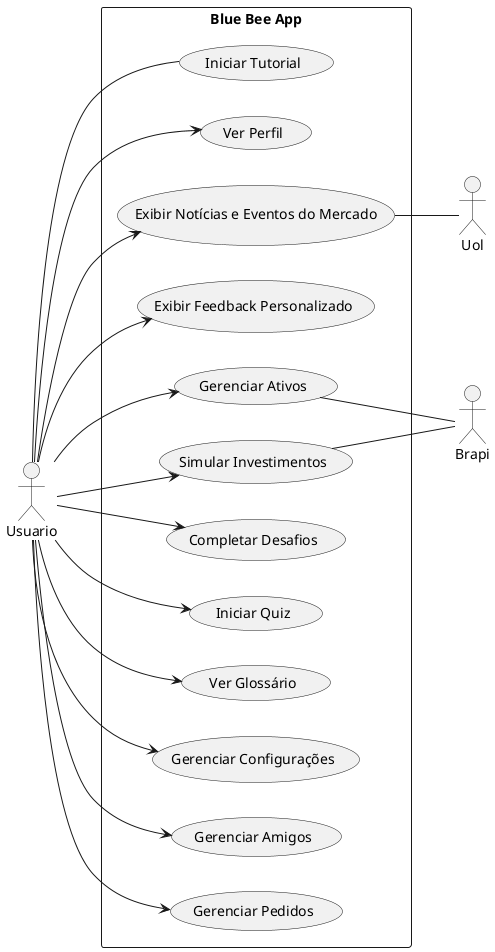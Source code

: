 @startuml
left to right direction
:Usuario:

rectangle "Blue Bee App" {
    usecase "Iniciar Tutorial" as IniciarTutorial
    usecase "Ver Perfil" as VerPerfil
    usecase "Exibir Notícias e Eventos do Mercado" as ExibirNoticiasEventos
    usecase "Exibir Feedback Personalizado" as ExibirFeedback
    usecase "Gerenciar Ativos" as GerenciarAtivos
    usecase "Simular Investimentos" as SimularInvestimentos
    usecase "Completar Desafios" as CompletarDesafios
    usecase "Iniciar Quiz" as IniciarQuiz
    usecase "Ver Glossário" as VerGlossario
    usecase "Gerenciar Configurações" as GerenciarConfiguracoes
    usecase "Gerenciar Amigos" as GerenciarAmigos
    usecase "Gerenciar Pedidos" as GerenciarPedidos
}

:Uol:
:Brapi:

Usuario -- IniciarTutorial
Usuario --> VerPerfil
Usuario --> ExibirNoticiasEventos
Usuario --> ExibirFeedback
Usuario --> GerenciarAtivos
Usuario --> SimularInvestimentos
Usuario --> CompletarDesafios
Usuario --> IniciarQuiz
Usuario --> VerGlossario
Usuario --> GerenciarConfiguracoes
Usuario --> GerenciarAmigos
Usuario --> GerenciarPedidos

ExibirNoticiasEventos -- Uol

GerenciarAtivos -- Brapi 
SimularInvestimentos -- Brapi 

@enduml
